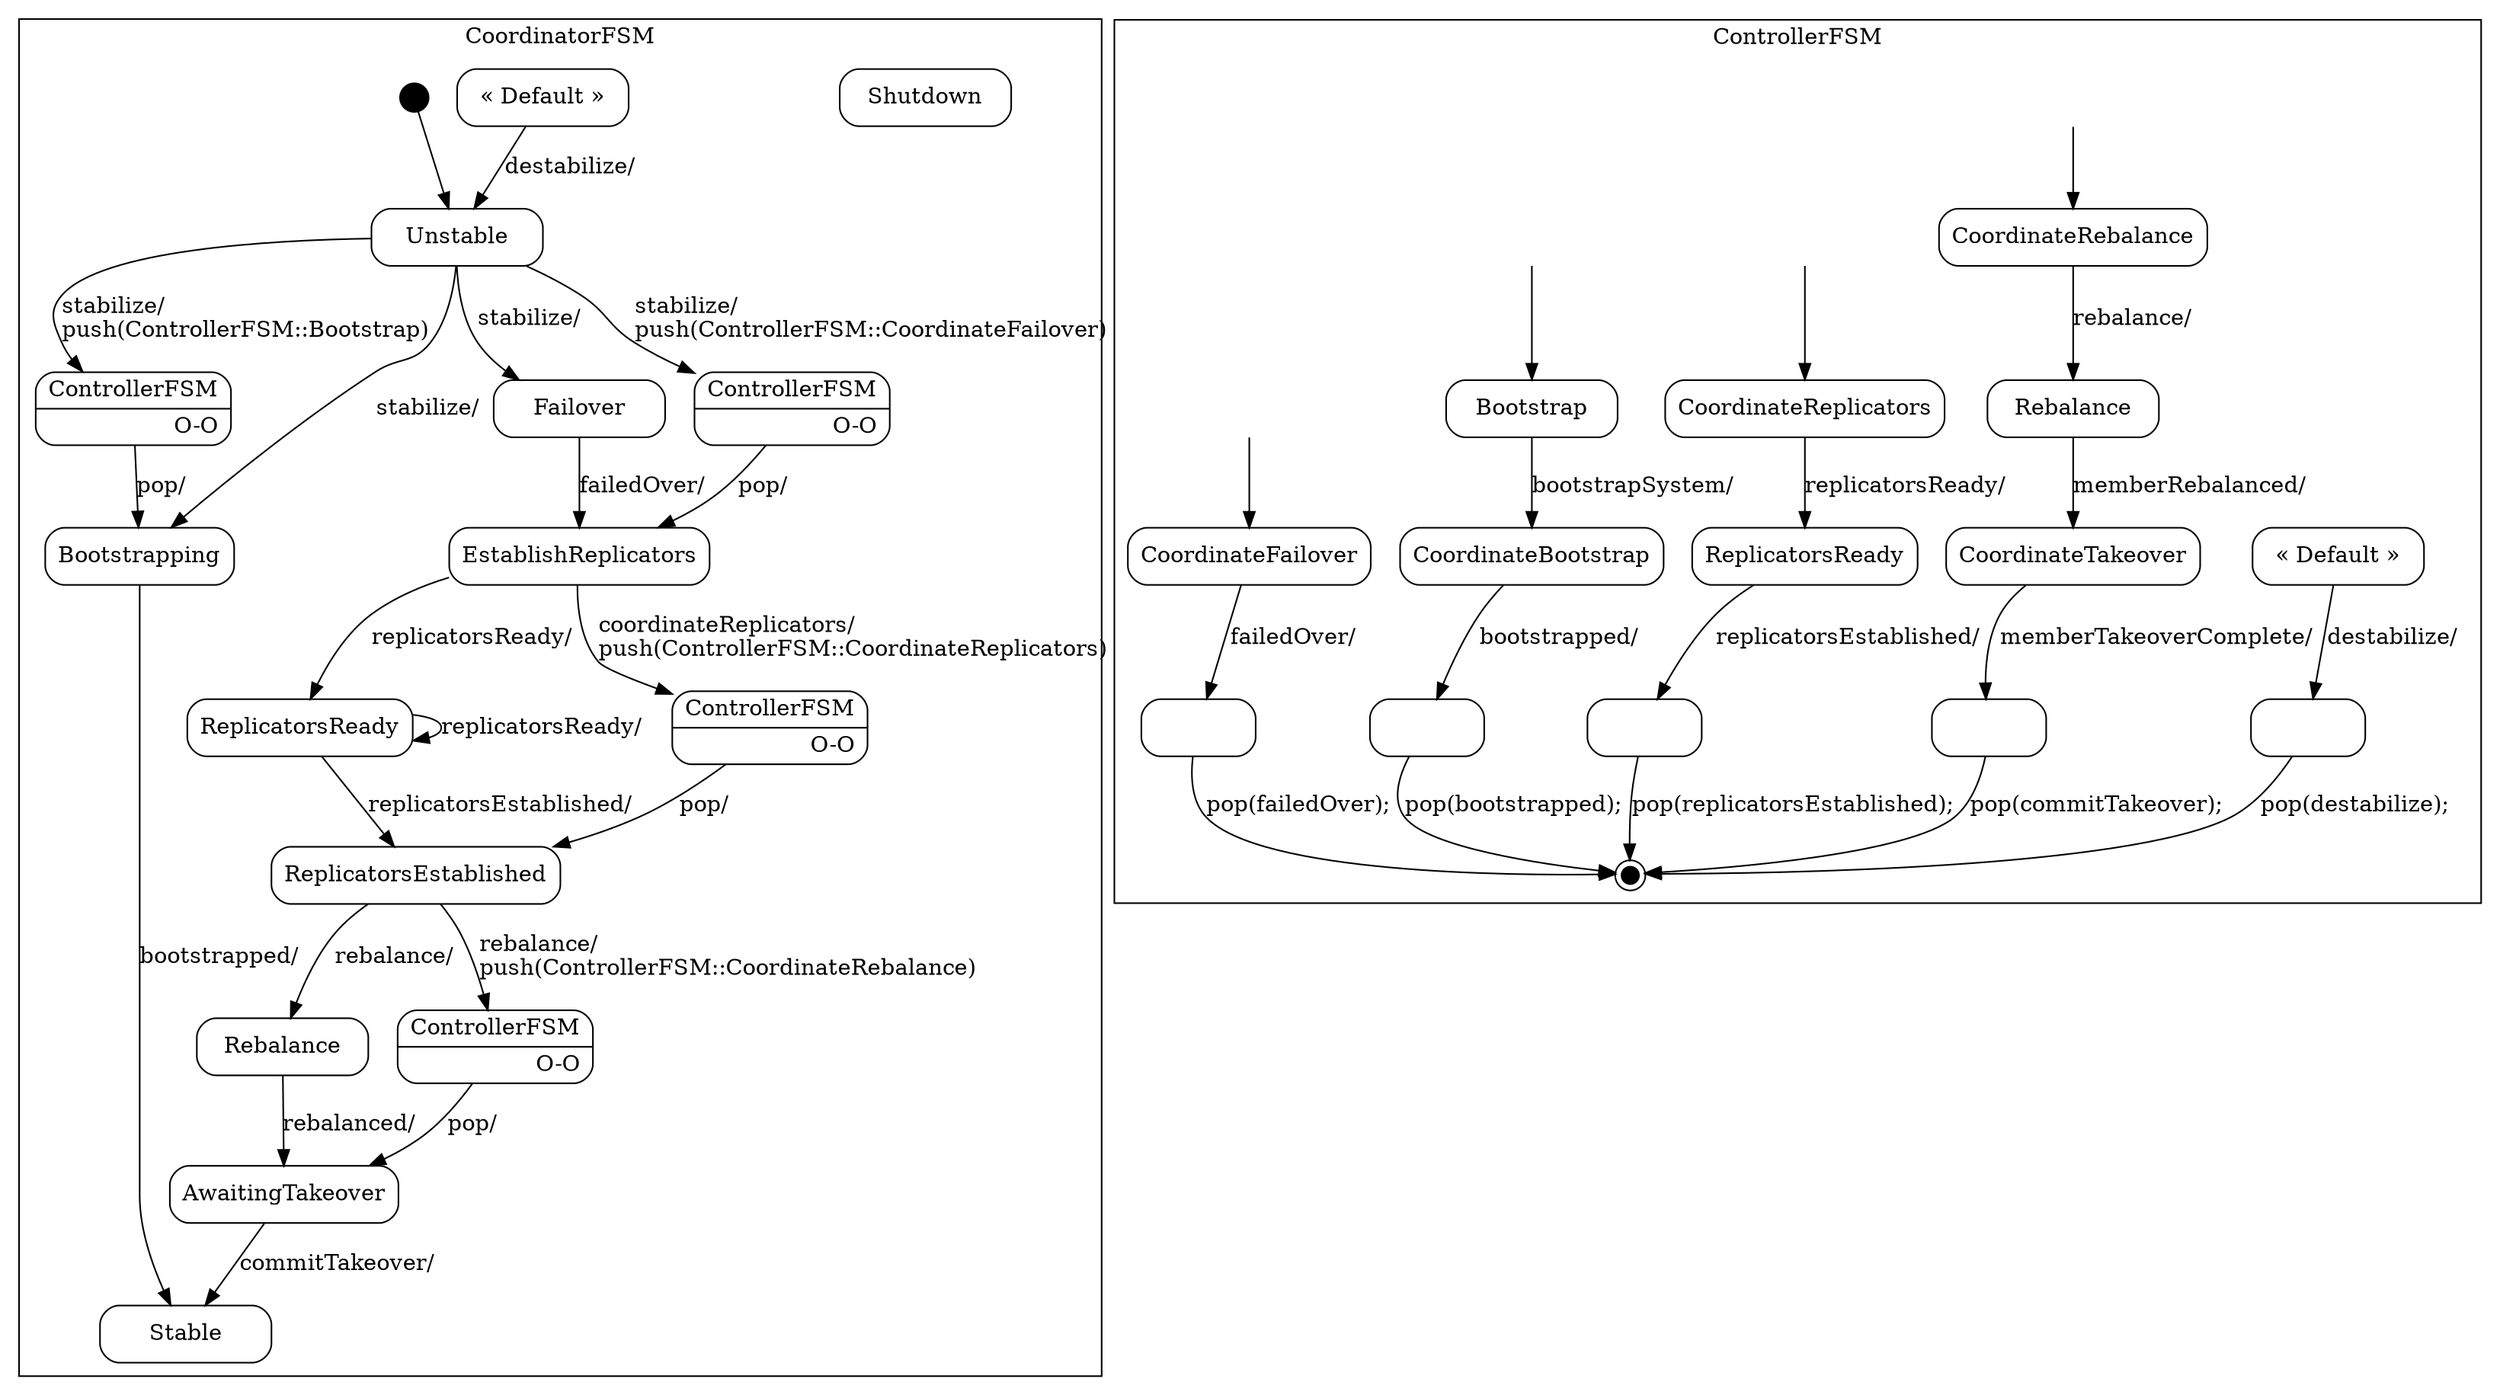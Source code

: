 digraph Coordinator_sm {

    node
        [shape=Mrecord width=1.5];

    subgraph cluster_CoordinatorFSM {

        label="CoordinatorFSM";

        //
        // States (Nodes)
        //

        "CoordinatorFSM::Unstable"
            [label="{Unstable}"];

        "CoordinatorFSM::Stable"
            [label="{Stable}"];

        "CoordinatorFSM::Bootstrapping"
            [label="{Bootstrapping}"];

        "CoordinatorFSM::Failover"
            [label="{Failover}"];

        "CoordinatorFSM::EstablishReplicators"
            [label="{EstablishReplicators}"];

        "CoordinatorFSM::ReplicatorsReady"
            [label="{ReplicatorsReady}"];

        "CoordinatorFSM::ReplicatorsEstablished"
            [label="{ReplicatorsEstablished}"];

        "CoordinatorFSM::Rebalance"
            [label="{Rebalance}"];

        "CoordinatorFSM::AwaitingTakeover"
            [label="{AwaitingTakeover}"];

        "CoordinatorFSM::Shutdown"
            [label="{Shutdown}"];

        "CoordinatorFSM::DefaultState"
            [label="{&laquo; Default &raquo;}"];

        "CoordinatorFSM::Bootstrapping::ControllerFSM"
            [label="{ControllerFSM|O-O\r}"]

        "CoordinatorFSM::ReplicatorsEstablished::ControllerFSM"
            [label="{ControllerFSM|O-O\r}"]

        "CoordinatorFSM::AwaitingTakeover::ControllerFSM"
            [label="{ControllerFSM|O-O\r}"]

        "CoordinatorFSM::EstablishReplicators::ControllerFSM"
            [label="{ControllerFSM|O-O\r}"]

        "%start"
            [label="" shape=circle style=filled fillcolor=black width=0.25];

        //
        // Transitions (Edges)
        //

        "CoordinatorFSM::Unstable" -> "CoordinatorFSM::EstablishReplicators::ControllerFSM"
            [label="stabilize/\lpush(ControllerFSM::CoordinateFailover)\l"];

        "CoordinatorFSM::Unstable" -> "CoordinatorFSM::Failover"
            [label="stabilize/\l"];

        "CoordinatorFSM::Unstable" -> "CoordinatorFSM::Bootstrapping::ControllerFSM"
            [label="stabilize/\lpush(ControllerFSM::Bootstrap)\l"];

        "CoordinatorFSM::Unstable" -> "CoordinatorFSM::Bootstrapping"
            [label="stabilize/\l"];

        "CoordinatorFSM::Bootstrapping" -> "CoordinatorFSM::Stable"
            [label="bootstrapped/\l"];

        "CoordinatorFSM::Failover" -> "CoordinatorFSM::EstablishReplicators"
            [label="failedOver/\l"];

        "CoordinatorFSM::EstablishReplicators" -> "CoordinatorFSM::ReplicatorsEstablished::ControllerFSM"
            [label="coordinateReplicators/\lpush(ControllerFSM::CoordinateReplicators)\l"];

        "CoordinatorFSM::EstablishReplicators" -> "CoordinatorFSM::ReplicatorsReady"
            [label="replicatorsReady/\l"];

        "CoordinatorFSM::ReplicatorsReady" -> "CoordinatorFSM::ReplicatorsEstablished"
            [label="replicatorsEstablished/\l"];

        "CoordinatorFSM::ReplicatorsReady" -> "CoordinatorFSM::ReplicatorsReady"
            [label="replicatorsReady/\l"];

        "CoordinatorFSM::ReplicatorsEstablished" -> "CoordinatorFSM::AwaitingTakeover::ControllerFSM"
            [label="rebalance/\lpush(ControllerFSM::CoordinateRebalance)\l"];

        "CoordinatorFSM::ReplicatorsEstablished" -> "CoordinatorFSM::Rebalance"
            [label="rebalance/\l"];

        "CoordinatorFSM::Rebalance" -> "CoordinatorFSM::AwaitingTakeover"
            [label="rebalanced/\l"];

        "CoordinatorFSM::AwaitingTakeover" -> "CoordinatorFSM::Stable"
            [label="commitTakeover/\l"];

        "CoordinatorFSM::DefaultState" -> "CoordinatorFSM::Unstable"
            [label="destabilize/\l"];

        "CoordinatorFSM::Bootstrapping::ControllerFSM" -> "CoordinatorFSM::Bootstrapping"
            [label="pop/"]

        "CoordinatorFSM::ReplicatorsEstablished::ControllerFSM" -> "CoordinatorFSM::ReplicatorsEstablished"
            [label="pop/"]

        "CoordinatorFSM::AwaitingTakeover::ControllerFSM" -> "CoordinatorFSM::AwaitingTakeover"
            [label="pop/"]

        "CoordinatorFSM::EstablishReplicators::ControllerFSM" -> "CoordinatorFSM::EstablishReplicators"
            [label="pop/"]

        "%start" -> "CoordinatorFSM::Unstable"
    }

    subgraph cluster_ControllerFSM {

        label="ControllerFSM";

        //
        // States (Nodes)
        //

        "ControllerFSM::Bootstrap"
            [label="{Bootstrap}"];

        "ControllerFSM::CoordinateBootstrap"
            [label="{CoordinateBootstrap}"];

        "ControllerFSM::CoordinateFailover"
            [label="{CoordinateFailover}"];

        "ControllerFSM::CoordinateReplicators"
            [label="{CoordinateReplicators}"];

        "ControllerFSM::ReplicatorsReady"
            [label="{ReplicatorsReady}"];

        "ControllerFSM::CoordinateRebalance"
            [label="{CoordinateRebalance}"];

        "ControllerFSM::Rebalance"
            [label="{Rebalance}"];

        "ControllerFSM::CoordinateTakeover"
            [label="{CoordinateTakeover}"];

        "ControllerFSM::DefaultState"
            [label="{&laquo; Default &raquo;}"];

        "ControllerFSM::pop(destabilize)"
            [label="" width=1]

        "ControllerFSM::pop(bootstrapped)"
            [label="" width=1]

        "ControllerFSM::pop(commitTakeover)"
            [label="" width=1]

        "ControllerFSM::pop(replicatorsEstablished)"
            [label="" width=1]

        "ControllerFSM::pop(failedOver)"
            [label="" width=1]

        "ControllerFSM::%end"
            [label="" shape=doublecircle style=filled fillcolor=black width=0.15];

        "push(ControllerFSM::CoordinateRebalance)"
            [label="" shape=plaintext];

        "push(ControllerFSM::CoordinateReplicators)"
            [label="" shape=plaintext];

        "push(ControllerFSM::Bootstrap)"
            [label="" shape=plaintext];

        "push(ControllerFSM::CoordinateFailover)"
            [label="" shape=plaintext];

        //
        // Transitions (Edges)
        //

        "ControllerFSM::Bootstrap" -> "ControllerFSM::CoordinateBootstrap"
            [label="bootstrapSystem/\l"];

        "ControllerFSM::CoordinateBootstrap" -> "ControllerFSM::pop(bootstrapped)"
            [label="bootstrapped/\l"];

        "ControllerFSM::CoordinateFailover" -> "ControllerFSM::pop(failedOver)"
            [label="failedOver/\l"];

        "ControllerFSM::CoordinateReplicators" -> "ControllerFSM::ReplicatorsReady"
            [label="replicatorsReady/\l"];

        "ControllerFSM::ReplicatorsReady" -> "ControllerFSM::pop(replicatorsEstablished)"
            [label="replicatorsEstablished/\l"];

        "ControllerFSM::CoordinateRebalance" -> "ControllerFSM::Rebalance"
            [label="rebalance/\l"];

        "ControllerFSM::Rebalance" -> "ControllerFSM::CoordinateTakeover"
            [label="memberRebalanced/\l"];

        "ControllerFSM::CoordinateTakeover" -> "ControllerFSM::pop(commitTakeover)"
            [label="memberTakeoverComplete/\l"];

        "ControllerFSM::DefaultState" -> "ControllerFSM::pop(destabilize)"
            [label="destabilize/\l"];

        "ControllerFSM::pop(destabilize)" -> "ControllerFSM::%end"
            [label="pop(destabilize);\l"];

        "ControllerFSM::pop(bootstrapped)" -> "ControllerFSM::%end"
            [label="pop(bootstrapped);\l"];

        "ControllerFSM::pop(commitTakeover)" -> "ControllerFSM::%end"
            [label="pop(commitTakeover);\l"];

        "ControllerFSM::pop(replicatorsEstablished)" -> "ControllerFSM::%end"
            [label="pop(replicatorsEstablished);\l"];

        "ControllerFSM::pop(failedOver)" -> "ControllerFSM::%end"
            [label="pop(failedOver);\l"];

        "push(ControllerFSM::CoordinateRebalance)" -> "ControllerFSM::CoordinateRebalance"
            [arrowtail=odot];

        "push(ControllerFSM::CoordinateReplicators)" -> "ControllerFSM::CoordinateReplicators"
            [arrowtail=odot];

        "push(ControllerFSM::Bootstrap)" -> "ControllerFSM::Bootstrap"
            [arrowtail=odot];

        "push(ControllerFSM::CoordinateFailover)" -> "ControllerFSM::CoordinateFailover"
            [arrowtail=odot];
    }

}
